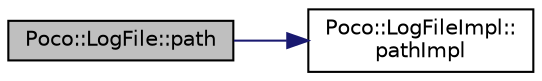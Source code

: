 digraph "Poco::LogFile::path"
{
 // LATEX_PDF_SIZE
  edge [fontname="Helvetica",fontsize="10",labelfontname="Helvetica",labelfontsize="10"];
  node [fontname="Helvetica",fontsize="10",shape=record];
  rankdir="LR";
  Node1 [label="Poco::LogFile::path",height=0.2,width=0.4,color="black", fillcolor="grey75", style="filled", fontcolor="black",tooltip="Returns the date and time the log file was created."];
  Node1 -> Node2 [color="midnightblue",fontsize="10",style="solid"];
  Node2 [label="Poco::LogFileImpl::\lpathImpl",height=0.2,width=0.4,color="black", fillcolor="white", style="filled",URL="$classPoco_1_1LogFileImpl.html#aca8db7aae423d9b3b8b33eb04d05b962",tooltip=" "];
}
